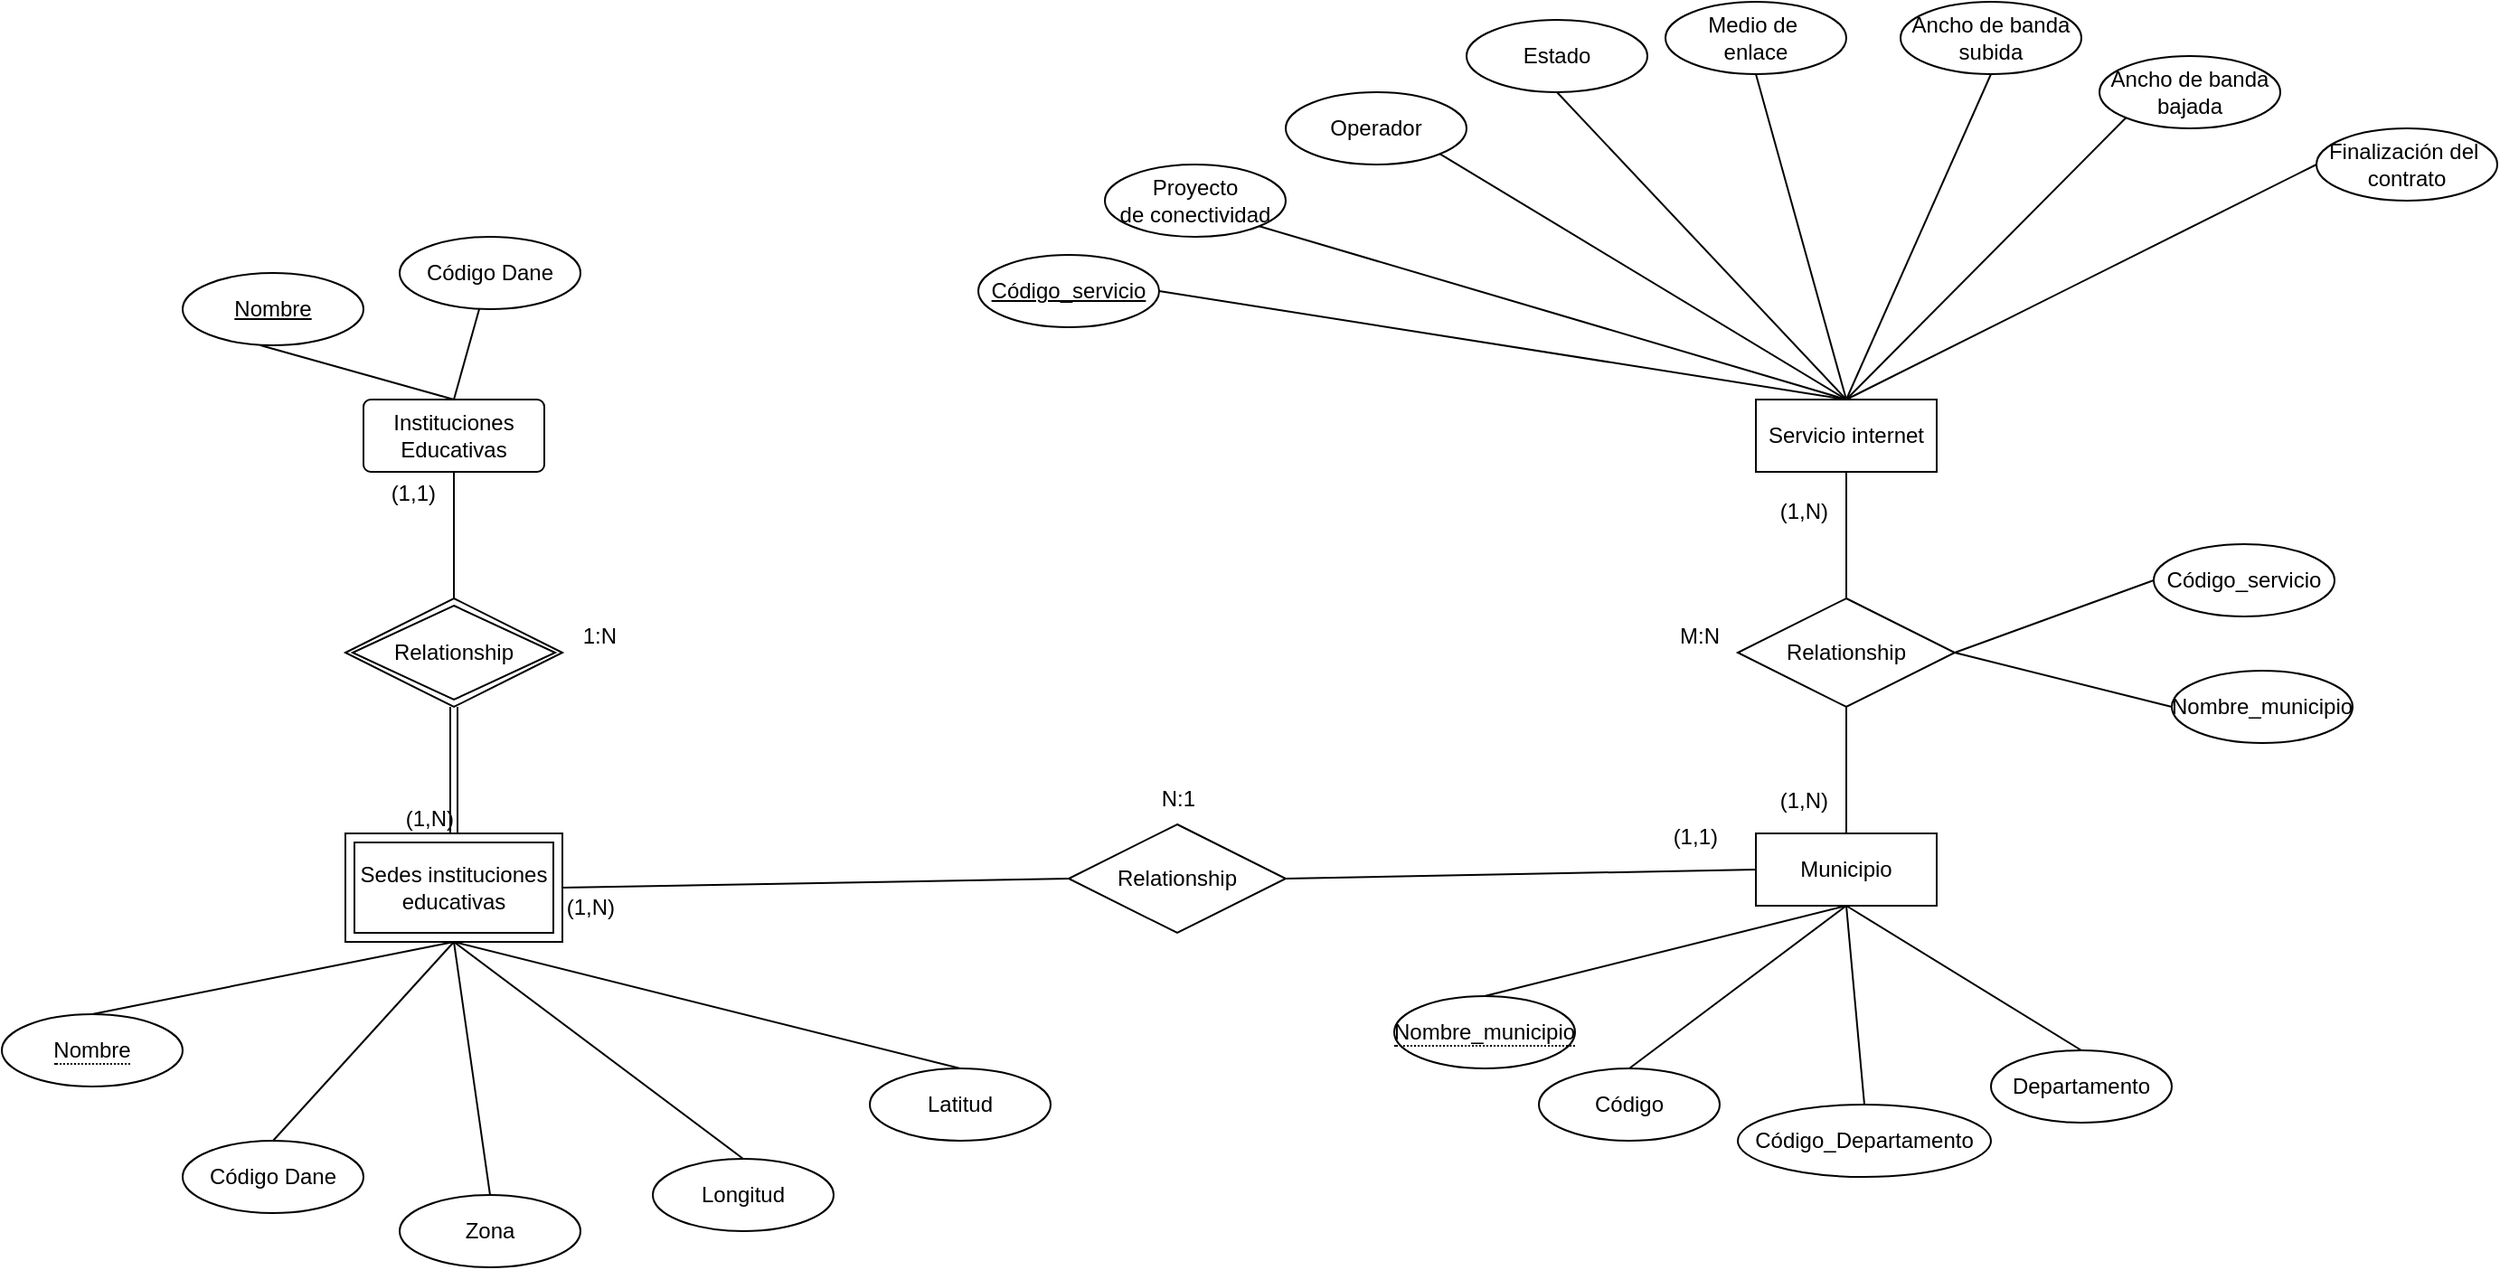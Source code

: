 <mxfile version="14.9.4" type="device"><diagram id="-coNMLtgZ-ESar_rXJfH" name="Page-1"><mxGraphModel dx="2249" dy="807" grid="1" gridSize="10" guides="1" tooltips="1" connect="1" arrows="1" fold="1" page="1" pageScale="1" pageWidth="827" pageHeight="1169" math="0" shadow="0"><root><mxCell id="0"/><mxCell id="1" parent="0"/><mxCell id="Ljp14nLrPa8lMA5XC17A-1" value="Instituciones Educativas" style="rounded=1;arcSize=10;whiteSpace=wrap;html=1;align=center;" vertex="1" parent="1"><mxGeometry x="140" y="350" width="100" height="40" as="geometry"/></mxCell><mxCell id="Ljp14nLrPa8lMA5XC17A-2" value="Nombre" style="ellipse;whiteSpace=wrap;html=1;align=center;fontStyle=4;" vertex="1" parent="1"><mxGeometry x="40" y="280" width="100" height="40" as="geometry"/></mxCell><mxCell id="Ljp14nLrPa8lMA5XC17A-3" value="Código Dane" style="ellipse;whiteSpace=wrap;html=1;align=center;" vertex="1" parent="1"><mxGeometry x="160" y="260" width="100" height="40" as="geometry"/></mxCell><mxCell id="Ljp14nLrPa8lMA5XC17A-4" value="" style="endArrow=none;html=1;rounded=0;exitX=0.43;exitY=1;exitDx=0;exitDy=0;exitPerimeter=0;entryX=0.5;entryY=0;entryDx=0;entryDy=0;" edge="1" parent="1" source="Ljp14nLrPa8lMA5XC17A-2" target="Ljp14nLrPa8lMA5XC17A-1"><mxGeometry relative="1" as="geometry"><mxPoint x="250" y="400" as="sourcePoint"/><mxPoint x="410" y="400" as="targetPoint"/></mxGeometry></mxCell><mxCell id="Ljp14nLrPa8lMA5XC17A-5" value="" style="endArrow=none;html=1;rounded=0;exitX=0.44;exitY=1;exitDx=0;exitDy=0;exitPerimeter=0;entryX=0.5;entryY=0;entryDx=0;entryDy=0;" edge="1" parent="1" source="Ljp14nLrPa8lMA5XC17A-3" target="Ljp14nLrPa8lMA5XC17A-1"><mxGeometry relative="1" as="geometry"><mxPoint x="250" y="400" as="sourcePoint"/><mxPoint x="410" y="400" as="targetPoint"/></mxGeometry></mxCell><mxCell id="Ljp14nLrPa8lMA5XC17A-6" value="Relationship" style="shape=rhombus;double=1;perimeter=rhombusPerimeter;whiteSpace=wrap;html=1;align=center;" vertex="1" parent="1"><mxGeometry x="130" y="460" width="120" height="60" as="geometry"/></mxCell><mxCell id="Ljp14nLrPa8lMA5XC17A-7" value="" style="endArrow=none;html=1;rounded=0;exitX=0.5;exitY=0;exitDx=0;exitDy=0;entryX=0.5;entryY=1;entryDx=0;entryDy=0;" edge="1" parent="1" source="Ljp14nLrPa8lMA5XC17A-6" target="Ljp14nLrPa8lMA5XC17A-1"><mxGeometry relative="1" as="geometry"><mxPoint x="250" y="400" as="sourcePoint"/><mxPoint x="190" y="400" as="targetPoint"/></mxGeometry></mxCell><mxCell id="Ljp14nLrPa8lMA5XC17A-8" value="(1,1)" style="resizable=0;html=1;align=right;verticalAlign=bottom;" connectable="0" vertex="1" parent="Ljp14nLrPa8lMA5XC17A-7"><mxGeometry x="1" relative="1" as="geometry"><mxPoint x="-10" y="20" as="offset"/></mxGeometry></mxCell><mxCell id="Ljp14nLrPa8lMA5XC17A-9" value="Sedes instituciones educativas" style="shape=ext;margin=3;double=1;whiteSpace=wrap;html=1;align=center;" vertex="1" parent="1"><mxGeometry x="130" y="590" width="120" height="60" as="geometry"/></mxCell><mxCell id="Ljp14nLrPa8lMA5XC17A-10" value="" style="shape=link;html=1;rounded=0;exitX=0.5;exitY=1;exitDx=0;exitDy=0;entryX=0.5;entryY=0;entryDx=0;entryDy=0;" edge="1" parent="1" source="Ljp14nLrPa8lMA5XC17A-6" target="Ljp14nLrPa8lMA5XC17A-9"><mxGeometry relative="1" as="geometry"><mxPoint x="250" y="400" as="sourcePoint"/><mxPoint x="410" y="400" as="targetPoint"/></mxGeometry></mxCell><mxCell id="Ljp14nLrPa8lMA5XC17A-11" value="(1,N)" style="resizable=0;html=1;align=right;verticalAlign=bottom;" connectable="0" vertex="1" parent="Ljp14nLrPa8lMA5XC17A-10"><mxGeometry x="1" relative="1" as="geometry"/></mxCell><mxCell id="Ljp14nLrPa8lMA5XC17A-16" value="Relationship" style="shape=rhombus;perimeter=rhombusPerimeter;whiteSpace=wrap;html=1;align=center;" vertex="1" parent="1"><mxGeometry x="530" y="585" width="120" height="60" as="geometry"/></mxCell><mxCell id="Ljp14nLrPa8lMA5XC17A-17" value="Municipio" style="whiteSpace=wrap;html=1;align=center;" vertex="1" parent="1"><mxGeometry x="910" y="590" width="100" height="40" as="geometry"/></mxCell><mxCell id="Ljp14nLrPa8lMA5XC17A-18" value="Relationship" style="shape=rhombus;perimeter=rhombusPerimeter;whiteSpace=wrap;html=1;align=center;" vertex="1" parent="1"><mxGeometry x="900" y="460" width="120" height="60" as="geometry"/></mxCell><mxCell id="Ljp14nLrPa8lMA5XC17A-19" value="Servicio internet" style="whiteSpace=wrap;html=1;align=center;" vertex="1" parent="1"><mxGeometry x="910" y="350" width="100" height="40" as="geometry"/></mxCell><mxCell id="Ljp14nLrPa8lMA5XC17A-24" value="" style="endArrow=none;html=1;rounded=0;entryX=1;entryY=0.5;entryDx=0;entryDy=0;exitX=0;exitY=0.5;exitDx=0;exitDy=0;" edge="1" parent="1" source="Ljp14nLrPa8lMA5XC17A-16" target="Ljp14nLrPa8lMA5XC17A-9"><mxGeometry relative="1" as="geometry"><mxPoint x="370" y="470" as="sourcePoint"/><mxPoint x="290" y="620" as="targetPoint"/></mxGeometry></mxCell><mxCell id="Ljp14nLrPa8lMA5XC17A-25" value="(1,N)" style="resizable=0;html=1;align=right;verticalAlign=bottom;" connectable="0" vertex="1" parent="Ljp14nLrPa8lMA5XC17A-24"><mxGeometry x="1" relative="1" as="geometry"><mxPoint x="29" y="20" as="offset"/></mxGeometry></mxCell><mxCell id="Ljp14nLrPa8lMA5XC17A-26" value="" style="endArrow=none;html=1;rounded=0;exitX=1;exitY=0.5;exitDx=0;exitDy=0;entryX=0;entryY=0.5;entryDx=0;entryDy=0;" edge="1" parent="1" source="Ljp14nLrPa8lMA5XC17A-16" target="Ljp14nLrPa8lMA5XC17A-17"><mxGeometry relative="1" as="geometry"><mxPoint x="760" y="590" as="sourcePoint"/><mxPoint x="920" y="590" as="targetPoint"/></mxGeometry></mxCell><mxCell id="Ljp14nLrPa8lMA5XC17A-27" value="(1,1)" style="resizable=0;html=1;align=right;verticalAlign=bottom;" connectable="0" vertex="1" parent="Ljp14nLrPa8lMA5XC17A-26"><mxGeometry x="1" relative="1" as="geometry"><mxPoint x="-20" y="-10" as="offset"/></mxGeometry></mxCell><mxCell id="Ljp14nLrPa8lMA5XC17A-28" value="" style="endArrow=none;html=1;rounded=0;entryX=0.5;entryY=0;entryDx=0;entryDy=0;exitX=0.5;exitY=1;exitDx=0;exitDy=0;" edge="1" parent="1" source="Ljp14nLrPa8lMA5XC17A-18" target="Ljp14nLrPa8lMA5XC17A-17"><mxGeometry relative="1" as="geometry"><mxPoint x="590" y="460" as="sourcePoint"/><mxPoint x="750" y="460" as="targetPoint"/></mxGeometry></mxCell><mxCell id="Ljp14nLrPa8lMA5XC17A-29" value="(1,N)" style="resizable=0;html=1;align=right;verticalAlign=bottom;" connectable="0" vertex="1" parent="Ljp14nLrPa8lMA5XC17A-28"><mxGeometry x="1" relative="1" as="geometry"><mxPoint x="-10" y="-10" as="offset"/></mxGeometry></mxCell><mxCell id="Ljp14nLrPa8lMA5XC17A-30" value="" style="endArrow=none;html=1;rounded=0;exitX=0.5;exitY=0;exitDx=0;exitDy=0;entryX=0.5;entryY=1;entryDx=0;entryDy=0;" edge="1" parent="1" source="Ljp14nLrPa8lMA5XC17A-18" target="Ljp14nLrPa8lMA5XC17A-19"><mxGeometry relative="1" as="geometry"><mxPoint x="970" y="460" as="sourcePoint"/><mxPoint x="970" y="350" as="targetPoint"/></mxGeometry></mxCell><mxCell id="Ljp14nLrPa8lMA5XC17A-31" value="(1,N)" style="resizable=0;html=1;align=right;verticalAlign=bottom;" connectable="0" vertex="1" parent="Ljp14nLrPa8lMA5XC17A-30"><mxGeometry x="1" relative="1" as="geometry"><mxPoint x="-10" y="30" as="offset"/></mxGeometry></mxCell><mxCell id="Ljp14nLrPa8lMA5XC17A-32" value="&lt;span style=&quot;border-bottom: 1px dotted&quot;&gt;Nombre&lt;/span&gt;" style="ellipse;whiteSpace=wrap;html=1;align=center;" vertex="1" parent="1"><mxGeometry x="-60" y="690" width="100" height="40" as="geometry"/></mxCell><mxCell id="Ljp14nLrPa8lMA5XC17A-33" value="&lt;span style=&quot;border-bottom: 1px dotted&quot;&gt;Nombre_municipio&lt;/span&gt;" style="ellipse;whiteSpace=wrap;html=1;align=center;" vertex="1" parent="1"><mxGeometry x="710" y="680" width="100" height="40" as="geometry"/></mxCell><mxCell id="Ljp14nLrPa8lMA5XC17A-34" value="Código Dane" style="ellipse;whiteSpace=wrap;html=1;align=center;" vertex="1" parent="1"><mxGeometry x="40" y="760" width="100" height="40" as="geometry"/></mxCell><mxCell id="Ljp14nLrPa8lMA5XC17A-35" value="Zona" style="ellipse;whiteSpace=wrap;html=1;align=center;" vertex="1" parent="1"><mxGeometry x="160" y="790" width="100" height="40" as="geometry"/></mxCell><mxCell id="Ljp14nLrPa8lMA5XC17A-36" value="Longitud" style="ellipse;whiteSpace=wrap;html=1;align=center;" vertex="1" parent="1"><mxGeometry x="300" y="770" width="100" height="40" as="geometry"/></mxCell><mxCell id="Ljp14nLrPa8lMA5XC17A-38" value="Latitud" style="ellipse;whiteSpace=wrap;html=1;align=center;" vertex="1" parent="1"><mxGeometry x="420" y="720" width="100" height="40" as="geometry"/></mxCell><mxCell id="Ljp14nLrPa8lMA5XC17A-39" value="Código" style="ellipse;whiteSpace=wrap;html=1;align=center;" vertex="1" parent="1"><mxGeometry x="790" y="720" width="100" height="40" as="geometry"/></mxCell><mxCell id="Ljp14nLrPa8lMA5XC17A-40" value="Departamento" style="ellipse;whiteSpace=wrap;html=1;align=center;" vertex="1" parent="1"><mxGeometry x="1040" y="710" width="100" height="40" as="geometry"/></mxCell><mxCell id="Ljp14nLrPa8lMA5XC17A-41" value="Código_Departamento" style="ellipse;whiteSpace=wrap;html=1;align=center;" vertex="1" parent="1"><mxGeometry x="900" y="740" width="140" height="40" as="geometry"/></mxCell><mxCell id="Ljp14nLrPa8lMA5XC17A-46" value="" style="endArrow=none;html=1;rounded=0;entryX=0.5;entryY=1;entryDx=0;entryDy=0;exitX=0.5;exitY=0;exitDx=0;exitDy=0;" edge="1" parent="1" source="Ljp14nLrPa8lMA5XC17A-40" target="Ljp14nLrPa8lMA5XC17A-17"><mxGeometry relative="1" as="geometry"><mxPoint x="1030" y="730" as="sourcePoint"/><mxPoint x="960" y="640" as="targetPoint"/></mxGeometry></mxCell><mxCell id="Ljp14nLrPa8lMA5XC17A-47" value="" style="endArrow=none;html=1;rounded=0;exitX=0.5;exitY=0;exitDx=0;exitDy=0;" edge="1" parent="1" source="Ljp14nLrPa8lMA5XC17A-41"><mxGeometry relative="1" as="geometry"><mxPoint x="950" y="790" as="sourcePoint"/><mxPoint x="960" y="630" as="targetPoint"/></mxGeometry></mxCell><mxCell id="Ljp14nLrPa8lMA5XC17A-48" value="" style="endArrow=none;html=1;rounded=0;entryX=0.5;entryY=1;entryDx=0;entryDy=0;exitX=0.5;exitY=0;exitDx=0;exitDy=0;" edge="1" parent="1" source="Ljp14nLrPa8lMA5XC17A-39" target="Ljp14nLrPa8lMA5XC17A-17"><mxGeometry relative="1" as="geometry"><mxPoint x="830" y="769" as="sourcePoint"/><mxPoint x="990" y="769" as="targetPoint"/></mxGeometry></mxCell><mxCell id="Ljp14nLrPa8lMA5XC17A-49" value="" style="endArrow=none;html=1;rounded=0;entryX=0.5;entryY=1;entryDx=0;entryDy=0;exitX=0.5;exitY=0;exitDx=0;exitDy=0;" edge="1" parent="1" source="Ljp14nLrPa8lMA5XC17A-33" target="Ljp14nLrPa8lMA5XC17A-17"><mxGeometry relative="1" as="geometry"><mxPoint x="770" y="710" as="sourcePoint"/><mxPoint x="930" y="710" as="targetPoint"/></mxGeometry></mxCell><mxCell id="Ljp14nLrPa8lMA5XC17A-50" style="edgeStyle=orthogonalEdgeStyle;rounded=0;orthogonalLoop=1;jettySize=auto;html=1;exitX=0.5;exitY=1;exitDx=0;exitDy=0;" edge="1" parent="1" source="Ljp14nLrPa8lMA5XC17A-39" target="Ljp14nLrPa8lMA5XC17A-39"><mxGeometry relative="1" as="geometry"/></mxCell><mxCell id="Ljp14nLrPa8lMA5XC17A-52" value="" style="endArrow=none;html=1;rounded=0;exitX=0.5;exitY=0;exitDx=0;exitDy=0;entryX=0.5;entryY=1;entryDx=0;entryDy=0;" edge="1" parent="1" source="Ljp14nLrPa8lMA5XC17A-38" target="Ljp14nLrPa8lMA5XC17A-9"><mxGeometry relative="1" as="geometry"><mxPoint x="350" y="570" as="sourcePoint"/><mxPoint x="510" y="570" as="targetPoint"/></mxGeometry></mxCell><mxCell id="Ljp14nLrPa8lMA5XC17A-53" value="" style="endArrow=none;html=1;rounded=0;exitX=0.5;exitY=0;exitDx=0;exitDy=0;entryX=0.5;entryY=1;entryDx=0;entryDy=0;" edge="1" parent="1" source="Ljp14nLrPa8lMA5XC17A-36" target="Ljp14nLrPa8lMA5XC17A-9"><mxGeometry relative="1" as="geometry"><mxPoint x="350" y="570" as="sourcePoint"/><mxPoint x="240" y="690" as="targetPoint"/></mxGeometry></mxCell><mxCell id="Ljp14nLrPa8lMA5XC17A-54" value="" style="endArrow=none;html=1;rounded=0;exitX=0.5;exitY=0;exitDx=0;exitDy=0;entryX=0.5;entryY=1;entryDx=0;entryDy=0;" edge="1" parent="1" source="Ljp14nLrPa8lMA5XC17A-35" target="Ljp14nLrPa8lMA5XC17A-9"><mxGeometry relative="1" as="geometry"><mxPoint x="350" y="570" as="sourcePoint"/><mxPoint x="510" y="570" as="targetPoint"/></mxGeometry></mxCell><mxCell id="Ljp14nLrPa8lMA5XC17A-55" value="" style="endArrow=none;html=1;rounded=0;exitX=0.5;exitY=0;exitDx=0;exitDy=0;entryX=0.5;entryY=1;entryDx=0;entryDy=0;" edge="1" parent="1" source="Ljp14nLrPa8lMA5XC17A-34" target="Ljp14nLrPa8lMA5XC17A-9"><mxGeometry relative="1" as="geometry"><mxPoint x="350" y="570" as="sourcePoint"/><mxPoint x="510" y="570" as="targetPoint"/></mxGeometry></mxCell><mxCell id="Ljp14nLrPa8lMA5XC17A-56" value="" style="endArrow=none;html=1;rounded=0;exitX=0.5;exitY=0;exitDx=0;exitDy=0;entryX=0.5;entryY=1;entryDx=0;entryDy=0;" edge="1" parent="1" source="Ljp14nLrPa8lMA5XC17A-32" target="Ljp14nLrPa8lMA5XC17A-9"><mxGeometry relative="1" as="geometry"><mxPoint x="350" y="570" as="sourcePoint"/><mxPoint x="510" y="570" as="targetPoint"/></mxGeometry></mxCell><mxCell id="Ljp14nLrPa8lMA5XC17A-57" value="Proyecto&lt;br&gt;de conectividad" style="ellipse;whiteSpace=wrap;html=1;align=center;" vertex="1" parent="1"><mxGeometry x="550" y="220" width="100" height="40" as="geometry"/></mxCell><mxCell id="Ljp14nLrPa8lMA5XC17A-58" value="Operador" style="ellipse;whiteSpace=wrap;html=1;align=center;" vertex="1" parent="1"><mxGeometry x="650" y="180" width="100" height="40" as="geometry"/></mxCell><mxCell id="Ljp14nLrPa8lMA5XC17A-59" value="Finalización del&amp;nbsp;&lt;br&gt;contrato" style="ellipse;whiteSpace=wrap;html=1;align=center;" vertex="1" parent="1"><mxGeometry x="1220" y="200" width="100" height="40" as="geometry"/></mxCell><mxCell id="Ljp14nLrPa8lMA5XC17A-60" value="Ancho de banda&lt;br&gt;bajada" style="ellipse;whiteSpace=wrap;html=1;align=center;" vertex="1" parent="1"><mxGeometry x="1100" y="160" width="100" height="40" as="geometry"/></mxCell><mxCell id="Ljp14nLrPa8lMA5XC17A-61" value="Ancho de banda&lt;br&gt;subida" style="ellipse;whiteSpace=wrap;html=1;align=center;" vertex="1" parent="1"><mxGeometry x="990" y="130" width="100" height="40" as="geometry"/></mxCell><mxCell id="Ljp14nLrPa8lMA5XC17A-62" value="Medio de&amp;nbsp;&lt;br&gt;enlace" style="ellipse;whiteSpace=wrap;html=1;align=center;" vertex="1" parent="1"><mxGeometry x="860" y="130" width="100" height="40" as="geometry"/></mxCell><mxCell id="Ljp14nLrPa8lMA5XC17A-63" value="Estado" style="ellipse;whiteSpace=wrap;html=1;align=center;" vertex="1" parent="1"><mxGeometry x="750" y="140" width="100" height="40" as="geometry"/></mxCell><mxCell id="Ljp14nLrPa8lMA5XC17A-64" value="Código_servicio" style="ellipse;whiteSpace=wrap;html=1;align=center;fontStyle=4;" vertex="1" parent="1"><mxGeometry x="480" y="270" width="100" height="40" as="geometry"/></mxCell><mxCell id="Ljp14nLrPa8lMA5XC17A-65" value="" style="endArrow=none;html=1;rounded=0;exitX=0;exitY=0.5;exitDx=0;exitDy=0;entryX=0.5;entryY=0;entryDx=0;entryDy=0;" edge="1" parent="1" source="Ljp14nLrPa8lMA5XC17A-59" target="Ljp14nLrPa8lMA5XC17A-19"><mxGeometry relative="1" as="geometry"><mxPoint x="680" y="370" as="sourcePoint"/><mxPoint x="960" y="340" as="targetPoint"/></mxGeometry></mxCell><mxCell id="Ljp14nLrPa8lMA5XC17A-66" value="" style="endArrow=none;html=1;rounded=0;exitX=0;exitY=1;exitDx=0;exitDy=0;entryX=0.5;entryY=0;entryDx=0;entryDy=0;" edge="1" parent="1" source="Ljp14nLrPa8lMA5XC17A-60" target="Ljp14nLrPa8lMA5XC17A-19"><mxGeometry relative="1" as="geometry"><mxPoint x="680" y="370" as="sourcePoint"/><mxPoint x="960" y="340" as="targetPoint"/></mxGeometry></mxCell><mxCell id="Ljp14nLrPa8lMA5XC17A-67" value="" style="endArrow=none;html=1;rounded=0;exitX=0.5;exitY=1;exitDx=0;exitDy=0;entryX=0.5;entryY=0;entryDx=0;entryDy=0;" edge="1" parent="1" source="Ljp14nLrPa8lMA5XC17A-61" target="Ljp14nLrPa8lMA5XC17A-19"><mxGeometry relative="1" as="geometry"><mxPoint x="680" y="370" as="sourcePoint"/><mxPoint x="1060" y="370" as="targetPoint"/></mxGeometry></mxCell><mxCell id="Ljp14nLrPa8lMA5XC17A-68" value="" style="endArrow=none;html=1;rounded=0;exitX=0.5;exitY=1;exitDx=0;exitDy=0;entryX=0.5;entryY=0;entryDx=0;entryDy=0;" edge="1" parent="1" source="Ljp14nLrPa8lMA5XC17A-62" target="Ljp14nLrPa8lMA5XC17A-19"><mxGeometry relative="1" as="geometry"><mxPoint x="680" y="370" as="sourcePoint"/><mxPoint x="960" y="340" as="targetPoint"/></mxGeometry></mxCell><mxCell id="Ljp14nLrPa8lMA5XC17A-69" value="" style="endArrow=none;html=1;rounded=0;exitX=0.5;exitY=1;exitDx=0;exitDy=0;entryX=0.5;entryY=0;entryDx=0;entryDy=0;" edge="1" parent="1" source="Ljp14nLrPa8lMA5XC17A-63" target="Ljp14nLrPa8lMA5XC17A-19"><mxGeometry relative="1" as="geometry"><mxPoint x="680" y="370" as="sourcePoint"/><mxPoint x="960" y="340" as="targetPoint"/></mxGeometry></mxCell><mxCell id="Ljp14nLrPa8lMA5XC17A-70" value="" style="endArrow=none;html=1;rounded=0;exitX=1;exitY=1;exitDx=0;exitDy=0;entryX=0.5;entryY=0;entryDx=0;entryDy=0;" edge="1" parent="1" source="Ljp14nLrPa8lMA5XC17A-58" target="Ljp14nLrPa8lMA5XC17A-19"><mxGeometry relative="1" as="geometry"><mxPoint x="680" y="370" as="sourcePoint"/><mxPoint x="960" y="340" as="targetPoint"/></mxGeometry></mxCell><mxCell id="Ljp14nLrPa8lMA5XC17A-71" value="" style="endArrow=none;html=1;rounded=0;exitX=1;exitY=1;exitDx=0;exitDy=0;entryX=0.5;entryY=0;entryDx=0;entryDy=0;" edge="1" parent="1" source="Ljp14nLrPa8lMA5XC17A-57" target="Ljp14nLrPa8lMA5XC17A-19"><mxGeometry relative="1" as="geometry"><mxPoint x="680" y="370" as="sourcePoint"/><mxPoint x="960" y="340" as="targetPoint"/></mxGeometry></mxCell><mxCell id="Ljp14nLrPa8lMA5XC17A-72" value="" style="endArrow=none;html=1;rounded=0;exitX=1;exitY=0.5;exitDx=0;exitDy=0;entryX=0.5;entryY=0;entryDx=0;entryDy=0;" edge="1" parent="1" source="Ljp14nLrPa8lMA5XC17A-64" target="Ljp14nLrPa8lMA5XC17A-19"><mxGeometry relative="1" as="geometry"><mxPoint x="680" y="370" as="sourcePoint"/><mxPoint x="840" y="370" as="targetPoint"/></mxGeometry></mxCell><mxCell id="Ljp14nLrPa8lMA5XC17A-73" value="1:N" style="resizable=0;html=1;align=right;verticalAlign=bottom;" connectable="0" vertex="1" parent="1"><mxGeometry x="280" y="489.996" as="geometry"/></mxCell><mxCell id="Ljp14nLrPa8lMA5XC17A-74" value="N:1" style="resizable=0;html=1;align=right;verticalAlign=bottom;" connectable="0" vertex="1" parent="1"><mxGeometry x="600" y="579.996" as="geometry"/></mxCell><mxCell id="Ljp14nLrPa8lMA5XC17A-75" value="M:N" style="resizable=0;html=1;align=right;verticalAlign=bottom;" connectable="0" vertex="1" parent="1"><mxGeometry x="890" y="489.996" as="geometry"/></mxCell><mxCell id="Ljp14nLrPa8lMA5XC17A-77" value="Código_servicio" style="ellipse;whiteSpace=wrap;html=1;align=center;" vertex="1" parent="1"><mxGeometry x="1130" y="430" width="100" height="40" as="geometry"/></mxCell><mxCell id="Ljp14nLrPa8lMA5XC17A-78" value="Nombre_municipio" style="ellipse;whiteSpace=wrap;html=1;align=center;" vertex="1" parent="1"><mxGeometry x="1140" y="500" width="100" height="40" as="geometry"/></mxCell><mxCell id="Ljp14nLrPa8lMA5XC17A-81" value="" style="endArrow=none;html=1;rounded=0;entryX=0;entryY=0.5;entryDx=0;entryDy=0;exitX=1;exitY=0.5;exitDx=0;exitDy=0;" edge="1" parent="1" source="Ljp14nLrPa8lMA5XC17A-18" target="Ljp14nLrPa8lMA5XC17A-77"><mxGeometry relative="1" as="geometry"><mxPoint x="890" y="590" as="sourcePoint"/><mxPoint x="1050" y="590" as="targetPoint"/></mxGeometry></mxCell><mxCell id="Ljp14nLrPa8lMA5XC17A-82" value="" style="endArrow=none;html=1;rounded=0;entryX=0;entryY=0.5;entryDx=0;entryDy=0;exitX=1;exitY=0.5;exitDx=0;exitDy=0;" edge="1" parent="1" source="Ljp14nLrPa8lMA5XC17A-18" target="Ljp14nLrPa8lMA5XC17A-78"><mxGeometry relative="1" as="geometry"><mxPoint x="890" y="590" as="sourcePoint"/><mxPoint x="1050" y="590" as="targetPoint"/></mxGeometry></mxCell></root></mxGraphModel></diagram></mxfile>
